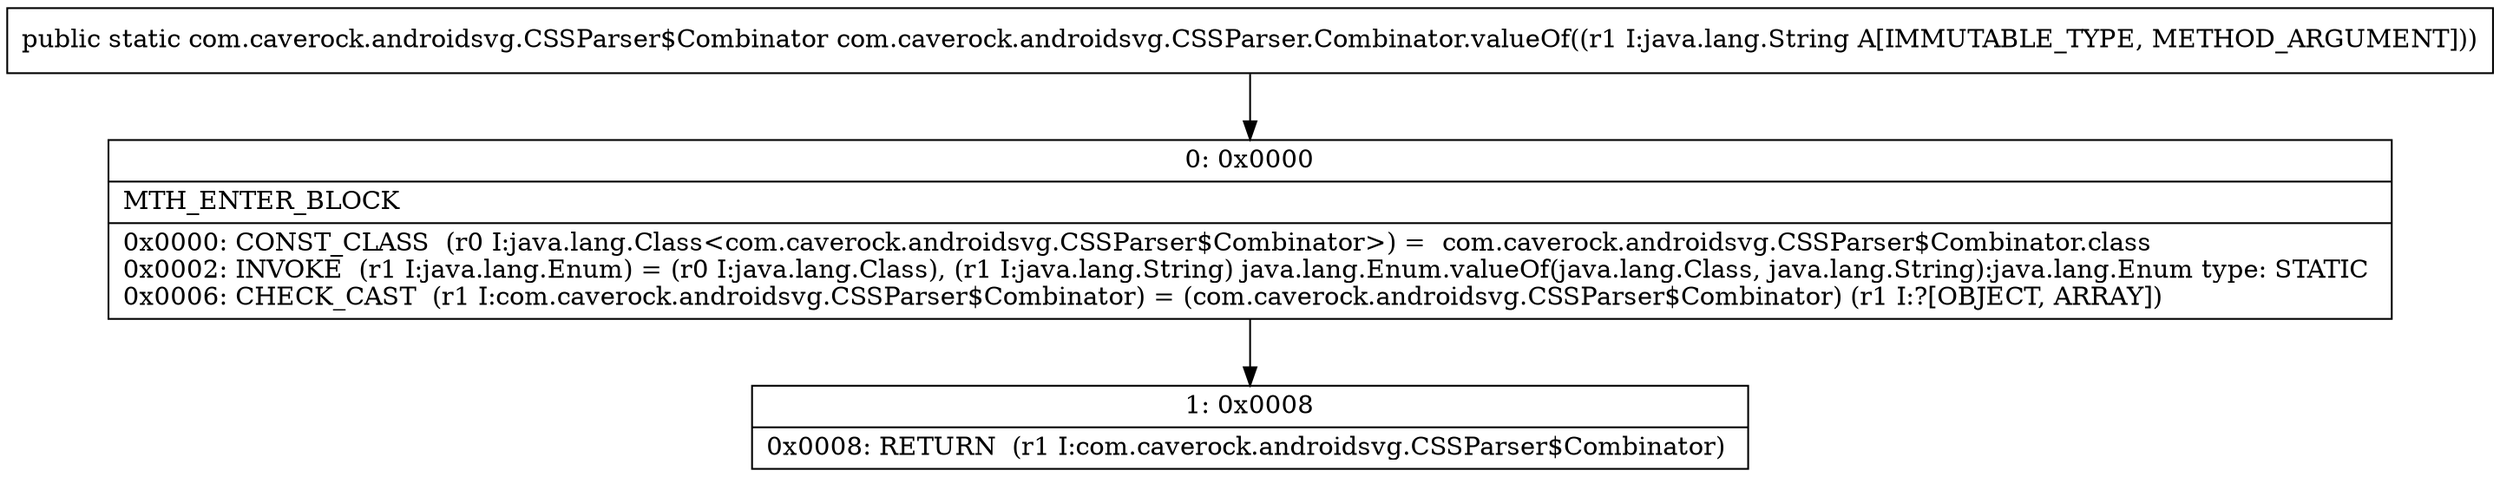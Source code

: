 digraph "CFG forcom.caverock.androidsvg.CSSParser.Combinator.valueOf(Ljava\/lang\/String;)Lcom\/caverock\/androidsvg\/CSSParser$Combinator;" {
Node_0 [shape=record,label="{0\:\ 0x0000|MTH_ENTER_BLOCK\l|0x0000: CONST_CLASS  (r0 I:java.lang.Class\<com.caverock.androidsvg.CSSParser$Combinator\>) =  com.caverock.androidsvg.CSSParser$Combinator.class \l0x0002: INVOKE  (r1 I:java.lang.Enum) = (r0 I:java.lang.Class), (r1 I:java.lang.String) java.lang.Enum.valueOf(java.lang.Class, java.lang.String):java.lang.Enum type: STATIC \l0x0006: CHECK_CAST  (r1 I:com.caverock.androidsvg.CSSParser$Combinator) = (com.caverock.androidsvg.CSSParser$Combinator) (r1 I:?[OBJECT, ARRAY]) \l}"];
Node_1 [shape=record,label="{1\:\ 0x0008|0x0008: RETURN  (r1 I:com.caverock.androidsvg.CSSParser$Combinator) \l}"];
MethodNode[shape=record,label="{public static com.caverock.androidsvg.CSSParser$Combinator com.caverock.androidsvg.CSSParser.Combinator.valueOf((r1 I:java.lang.String A[IMMUTABLE_TYPE, METHOD_ARGUMENT])) }"];
MethodNode -> Node_0;
Node_0 -> Node_1;
}

